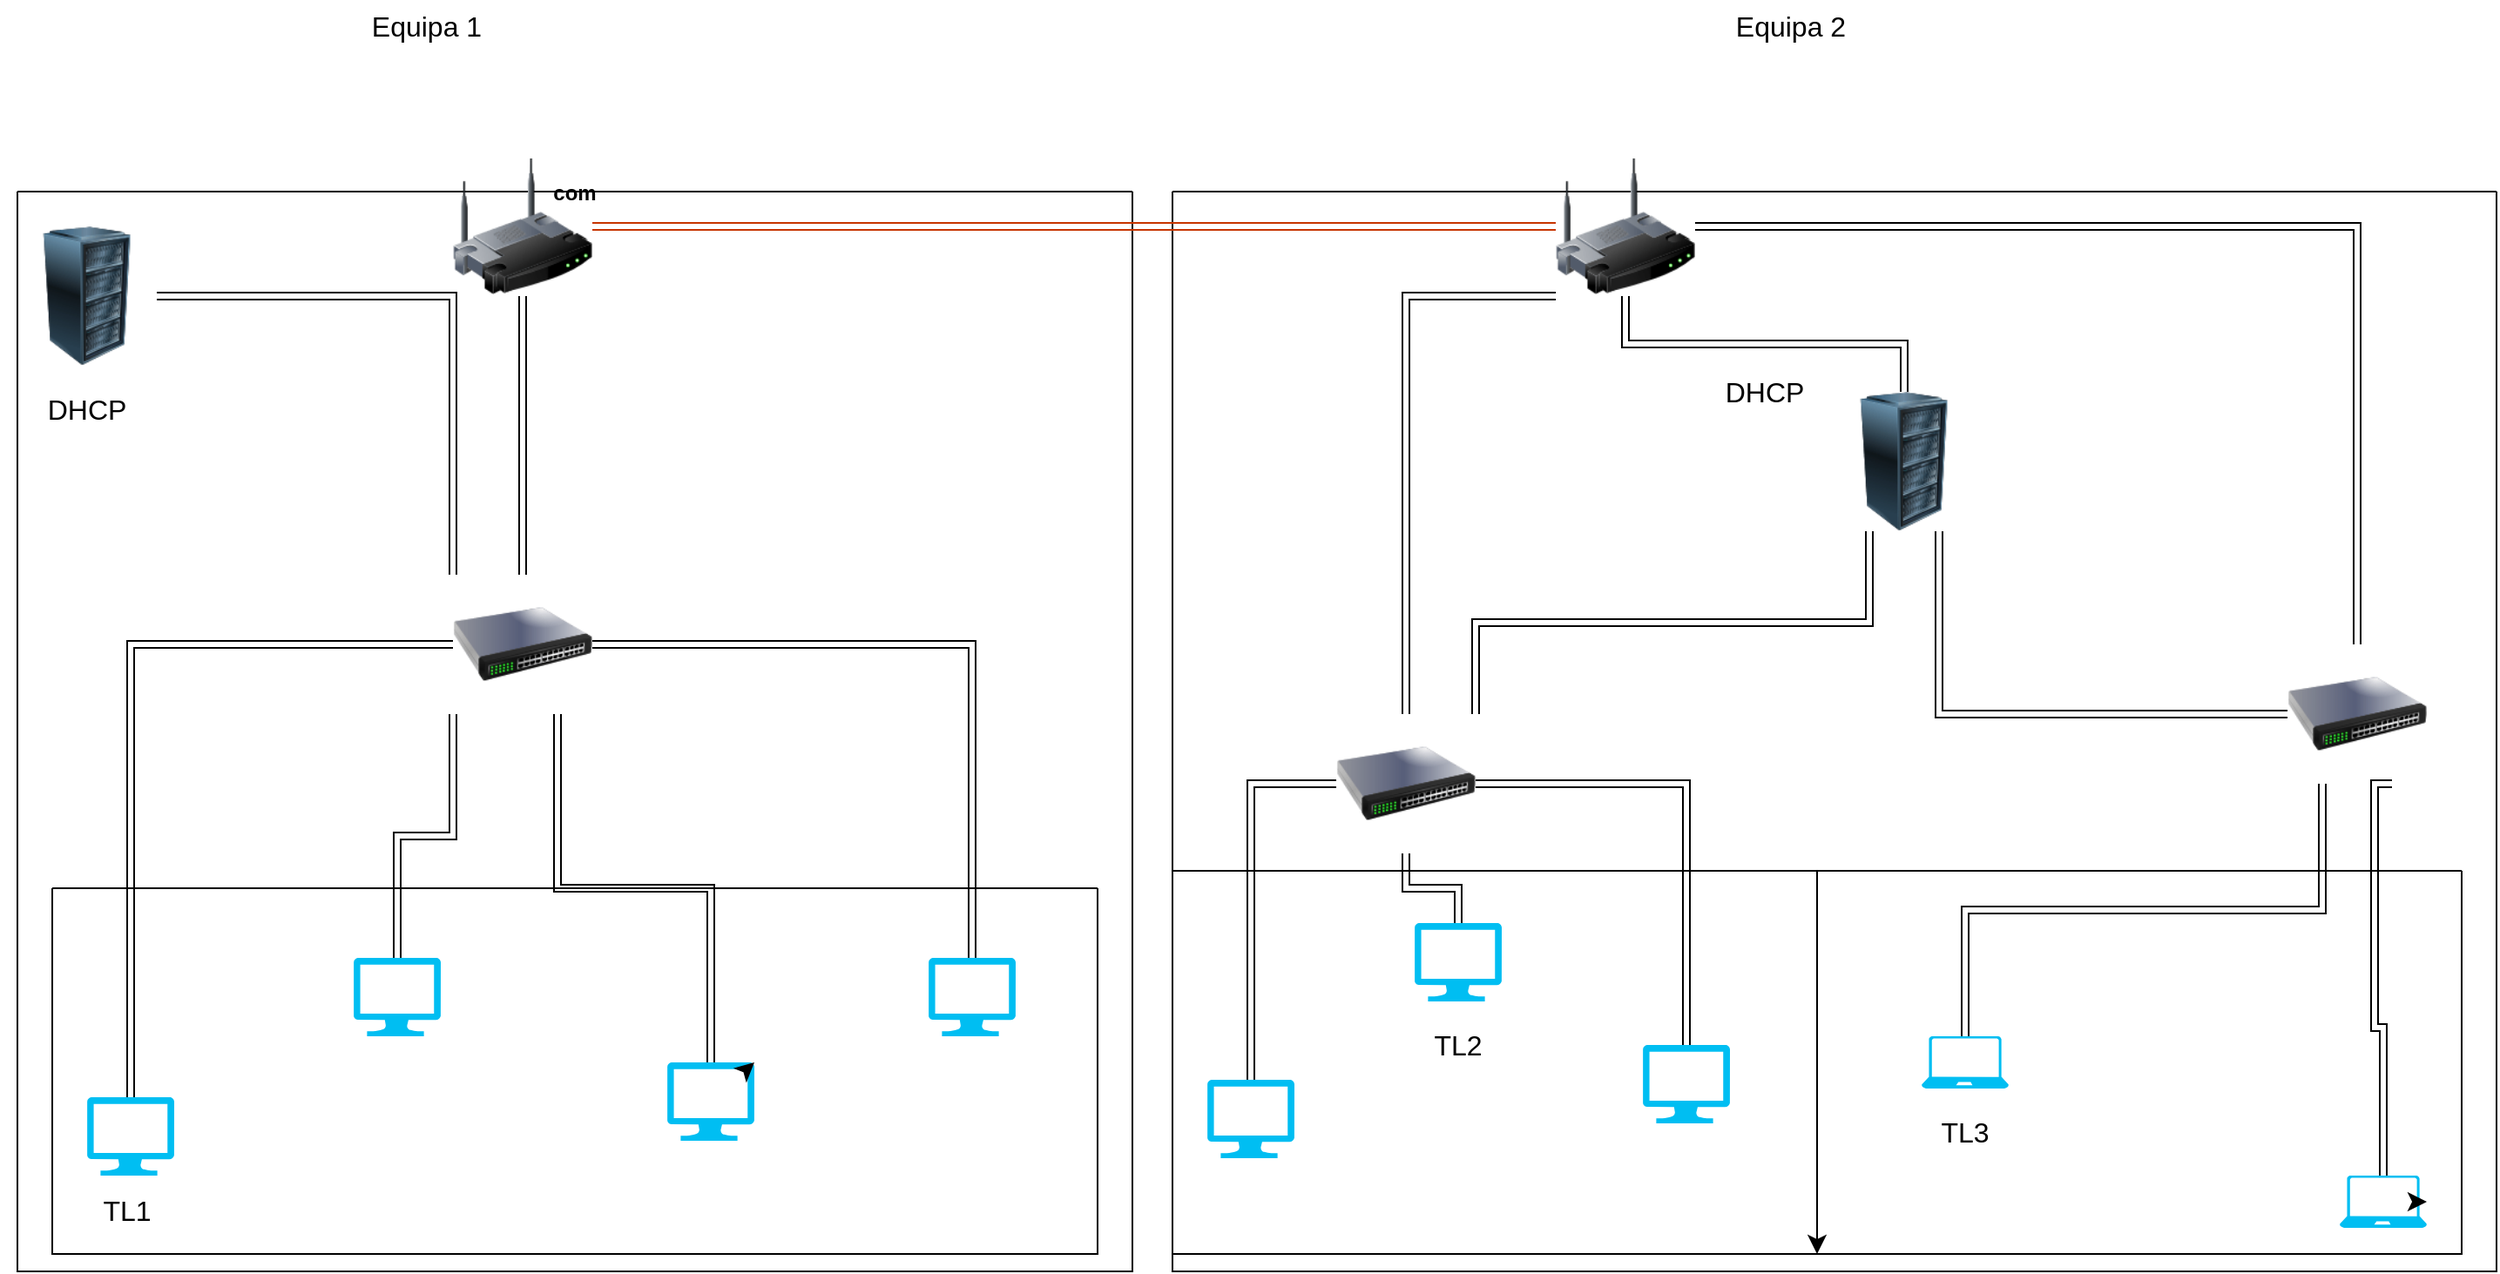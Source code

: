 <mxfile version="28.2.5">
  <diagram name="Página-1" id="ykfsSBEnSIshF7QIrtzn">
    <mxGraphModel dx="2253" dy="819" grid="1" gridSize="10" guides="1" tooltips="1" connect="1" arrows="1" fold="1" page="1" pageScale="1" pageWidth="827" pageHeight="1169" math="0" shadow="0">
      <root>
        <mxCell id="0" />
        <mxCell id="1" parent="0" />
        <mxCell id="sLBjIFUICJLkDPYboqEZ-1" value="" style="swimlane;startSize=0;" parent="1" vertex="1">
          <mxGeometry x="250" y="110" width="760" height="620" as="geometry" />
        </mxCell>
        <mxCell id="WbFby21tOk09u4Y7-5KJ-54" style="edgeStyle=orthogonalEdgeStyle;rounded=0;orthogonalLoop=1;jettySize=auto;html=1;exitX=1;exitY=0;exitDx=0;exitDy=0;entryX=0.25;entryY=1;entryDx=0;entryDy=0;fontSize=12;shape=link;" edge="1" parent="sLBjIFUICJLkDPYboqEZ-1" source="sLBjIFUICJLkDPYboqEZ-17" target="WbFby21tOk09u4Y7-5KJ-37">
          <mxGeometry relative="1" as="geometry" />
        </mxCell>
        <mxCell id="sLBjIFUICJLkDPYboqEZ-17" value="" style="image;html=1;image=img/lib/clip_art/networking/Switch_128x128.png" parent="sLBjIFUICJLkDPYboqEZ-1" vertex="1">
          <mxGeometry x="94" y="300" width="80" height="80" as="geometry" />
        </mxCell>
        <mxCell id="WbFby21tOk09u4Y7-5KJ-55" style="edgeStyle=orthogonalEdgeStyle;rounded=0;orthogonalLoop=1;jettySize=auto;html=1;exitX=0;exitY=0.5;exitDx=0;exitDy=0;entryX=0.75;entryY=1;entryDx=0;entryDy=0;fontSize=12;shape=link;" edge="1" parent="sLBjIFUICJLkDPYboqEZ-1" source="sLBjIFUICJLkDPYboqEZ-18" target="WbFby21tOk09u4Y7-5KJ-37">
          <mxGeometry relative="1" as="geometry" />
        </mxCell>
        <mxCell id="sLBjIFUICJLkDPYboqEZ-18" value="" style="image;html=1;image=img/lib/clip_art/networking/Switch_128x128.png" parent="sLBjIFUICJLkDPYboqEZ-1" vertex="1">
          <mxGeometry x="640" y="260" width="80" height="80" as="geometry" />
        </mxCell>
        <mxCell id="WbFby21tOk09u4Y7-5KJ-56" style="edgeStyle=orthogonalEdgeStyle;rounded=0;orthogonalLoop=1;jettySize=auto;html=1;exitX=0.5;exitY=0;exitDx=0;exitDy=0;entryX=0.5;entryY=1;entryDx=0;entryDy=0;fontSize=12;shape=link;" edge="1" parent="sLBjIFUICJLkDPYboqEZ-1" source="WbFby21tOk09u4Y7-5KJ-37" target="sLBjIFUICJLkDPYboqEZ-20">
          <mxGeometry relative="1" as="geometry" />
        </mxCell>
        <mxCell id="WbFby21tOk09u4Y7-5KJ-37" value="" style="image;html=1;image=img/lib/clip_art/computers/Server_Rack_128x128.png" vertex="1" parent="sLBjIFUICJLkDPYboqEZ-1">
          <mxGeometry x="380" y="115" width="80" height="80" as="geometry" />
        </mxCell>
        <mxCell id="sLBjIFUICJLkDPYboqEZ-20" value="" style="image;html=1;image=img/lib/clip_art/networking/Wireless_Router_128x128.png" parent="sLBjIFUICJLkDPYboqEZ-1" vertex="1">
          <mxGeometry x="220" y="-20" width="80" height="80" as="geometry" />
        </mxCell>
        <mxCell id="WbFby21tOk09u4Y7-5KJ-34" style="edgeStyle=orthogonalEdgeStyle;rounded=0;orthogonalLoop=1;jettySize=auto;html=1;entryX=1;entryY=0.5;entryDx=0;entryDy=0;fontSize=12;shape=link;exitX=0.5;exitY=0;exitDx=0;exitDy=0;" edge="1" parent="sLBjIFUICJLkDPYboqEZ-1" source="sLBjIFUICJLkDPYboqEZ-18" target="sLBjIFUICJLkDPYboqEZ-20">
          <mxGeometry relative="1" as="geometry" />
        </mxCell>
        <mxCell id="WbFby21tOk09u4Y7-5KJ-33" style="edgeStyle=orthogonalEdgeStyle;rounded=0;orthogonalLoop=1;jettySize=auto;html=1;exitX=0.5;exitY=0;exitDx=0;exitDy=0;entryX=0;entryY=1;entryDx=0;entryDy=0;fontSize=12;shape=link;" edge="1" parent="sLBjIFUICJLkDPYboqEZ-1" source="sLBjIFUICJLkDPYboqEZ-17" target="sLBjIFUICJLkDPYboqEZ-20">
          <mxGeometry relative="1" as="geometry">
            <Array as="points">
              <mxPoint x="134" y="60" />
            </Array>
          </mxGeometry>
        </mxCell>
        <mxCell id="WbFby21tOk09u4Y7-5KJ-52" value="DHCP" style="text;strokeColor=none;fillColor=none;html=1;align=center;verticalAlign=middle;whiteSpace=wrap;rounded=0;fontSize=16;" vertex="1" parent="sLBjIFUICJLkDPYboqEZ-1">
          <mxGeometry x="310" y="100" width="60" height="30" as="geometry" />
        </mxCell>
        <mxCell id="sLBjIFUICJLkDPYboqEZ-2" value="com" style="swimlane;startSize=0;" parent="1" vertex="1">
          <mxGeometry x="-413" y="110" width="640" height="620" as="geometry">
            <mxRectangle x="40" y="70" width="50" height="40" as="alternateBounds" />
          </mxGeometry>
        </mxCell>
        <mxCell id="sLBjIFUICJLkDPYboqEZ-6" value="" style="swimlane;startSize=0;" parent="sLBjIFUICJLkDPYboqEZ-2" vertex="1">
          <mxGeometry x="20" y="400" width="600" height="210" as="geometry">
            <mxRectangle x="10" y="170" width="50" height="40" as="alternateBounds" />
          </mxGeometry>
        </mxCell>
        <mxCell id="sLBjIFUICJLkDPYboqEZ-13" value="" style="verticalLabelPosition=bottom;html=1;verticalAlign=top;align=center;strokeColor=none;fillColor=#00BEF2;shape=mxgraph.azure.computer;pointerEvents=1;" parent="sLBjIFUICJLkDPYboqEZ-6" vertex="1">
          <mxGeometry x="173" y="40" width="50" height="45" as="geometry" />
        </mxCell>
        <mxCell id="sLBjIFUICJLkDPYboqEZ-14" value="" style="verticalLabelPosition=bottom;html=1;verticalAlign=top;align=center;strokeColor=none;fillColor=#00BEF2;shape=mxgraph.azure.computer;pointerEvents=1;" parent="sLBjIFUICJLkDPYboqEZ-6" vertex="1">
          <mxGeometry x="353" y="100" width="50" height="45" as="geometry" />
        </mxCell>
        <mxCell id="sLBjIFUICJLkDPYboqEZ-15" value="" style="verticalLabelPosition=bottom;html=1;verticalAlign=top;align=center;strokeColor=none;fillColor=#00BEF2;shape=mxgraph.azure.computer;pointerEvents=1;" parent="sLBjIFUICJLkDPYboqEZ-6" vertex="1">
          <mxGeometry x="503" y="40" width="50" height="45" as="geometry" />
        </mxCell>
        <mxCell id="WbFby21tOk09u4Y7-5KJ-48" style="edgeStyle=none;curved=1;rounded=0;orthogonalLoop=1;jettySize=auto;html=1;exitX=0.98;exitY=0.02;exitDx=0;exitDy=0;exitPerimeter=0;fontSize=12;startSize=8;endSize=8;" edge="1" parent="sLBjIFUICJLkDPYboqEZ-6" source="sLBjIFUICJLkDPYboqEZ-14" target="sLBjIFUICJLkDPYboqEZ-14">
          <mxGeometry relative="1" as="geometry" />
        </mxCell>
        <mxCell id="WbFby21tOk09u4Y7-5KJ-62" value="TL1" style="text;strokeColor=none;fillColor=none;html=1;align=center;verticalAlign=middle;whiteSpace=wrap;rounded=0;fontSize=16;" vertex="1" parent="sLBjIFUICJLkDPYboqEZ-6">
          <mxGeometry x="13" y="170" width="60" height="30" as="geometry" />
        </mxCell>
        <mxCell id="WbFby21tOk09u4Y7-5KJ-24" style="edgeStyle=orthogonalEdgeStyle;rounded=0;orthogonalLoop=1;jettySize=auto;html=1;exitX=0.5;exitY=0;exitDx=0;exitDy=0;fontSize=12;shape=link;strokeColor=none;" edge="1" parent="sLBjIFUICJLkDPYboqEZ-2" source="sLBjIFUICJLkDPYboqEZ-16" target="sLBjIFUICJLkDPYboqEZ-2">
          <mxGeometry relative="1" as="geometry">
            <Array as="points">
              <mxPoint x="195" y="30" />
              <mxPoint x="195" y="30" />
            </Array>
          </mxGeometry>
        </mxCell>
        <mxCell id="WbFby21tOk09u4Y7-5KJ-47" style="edgeStyle=orthogonalEdgeStyle;rounded=0;orthogonalLoop=1;jettySize=auto;html=1;exitX=0;exitY=0;exitDx=0;exitDy=0;entryX=1;entryY=0.5;entryDx=0;entryDy=0;fontSize=12;shape=link;" edge="1" parent="sLBjIFUICJLkDPYboqEZ-2" source="sLBjIFUICJLkDPYboqEZ-16" target="WbFby21tOk09u4Y7-5KJ-36">
          <mxGeometry relative="1" as="geometry" />
        </mxCell>
        <mxCell id="sLBjIFUICJLkDPYboqEZ-16" value="" style="image;html=1;image=img/lib/clip_art/networking/Switch_128x128.png" parent="sLBjIFUICJLkDPYboqEZ-2" vertex="1">
          <mxGeometry x="250" y="220" width="80" height="80" as="geometry" />
        </mxCell>
        <mxCell id="WbFby21tOk09u4Y7-5KJ-3" style="edgeStyle=none;curved=1;rounded=0;orthogonalLoop=1;jettySize=auto;html=1;exitX=0;exitY=1;exitDx=0;exitDy=0;fontSize=12;startSize=8;endSize=8;" edge="1" parent="sLBjIFUICJLkDPYboqEZ-2" source="sLBjIFUICJLkDPYboqEZ-16" target="sLBjIFUICJLkDPYboqEZ-16">
          <mxGeometry relative="1" as="geometry" />
        </mxCell>
        <mxCell id="WbFby21tOk09u4Y7-5KJ-15" style="edgeStyle=orthogonalEdgeStyle;rounded=0;orthogonalLoop=1;jettySize=auto;html=1;exitX=0.5;exitY=0;exitDx=0;exitDy=0;exitPerimeter=0;entryX=0;entryY=0.5;entryDx=0;entryDy=0;fontSize=12;strokeColor=default;shape=link;" edge="1" parent="sLBjIFUICJLkDPYboqEZ-2" source="sLBjIFUICJLkDPYboqEZ-12" target="sLBjIFUICJLkDPYboqEZ-16">
          <mxGeometry relative="1" as="geometry" />
        </mxCell>
        <mxCell id="WbFby21tOk09u4Y7-5KJ-16" style="edgeStyle=orthogonalEdgeStyle;rounded=0;orthogonalLoop=1;jettySize=auto;html=1;exitX=0.5;exitY=0;exitDx=0;exitDy=0;exitPerimeter=0;entryX=0;entryY=1;entryDx=0;entryDy=0;fontSize=12;shape=link;" edge="1" parent="sLBjIFUICJLkDPYboqEZ-2" source="sLBjIFUICJLkDPYboqEZ-13" target="sLBjIFUICJLkDPYboqEZ-16">
          <mxGeometry relative="1" as="geometry" />
        </mxCell>
        <mxCell id="WbFby21tOk09u4Y7-5KJ-20" style="edgeStyle=orthogonalEdgeStyle;rounded=0;orthogonalLoop=1;jettySize=auto;html=1;exitX=0.5;exitY=0;exitDx=0;exitDy=0;exitPerimeter=0;entryX=0.75;entryY=1;entryDx=0;entryDy=0;fontSize=12;shape=link;" edge="1" parent="sLBjIFUICJLkDPYboqEZ-2" source="sLBjIFUICJLkDPYboqEZ-14" target="sLBjIFUICJLkDPYboqEZ-16">
          <mxGeometry relative="1" as="geometry" />
        </mxCell>
        <mxCell id="WbFby21tOk09u4Y7-5KJ-21" style="edgeStyle=orthogonalEdgeStyle;rounded=0;orthogonalLoop=1;jettySize=auto;html=1;exitX=0.5;exitY=0;exitDx=0;exitDy=0;exitPerimeter=0;entryX=1;entryY=0.5;entryDx=0;entryDy=0;fontSize=12;shape=link;" edge="1" parent="sLBjIFUICJLkDPYboqEZ-2" source="sLBjIFUICJLkDPYboqEZ-15" target="sLBjIFUICJLkDPYboqEZ-16">
          <mxGeometry relative="1" as="geometry" />
        </mxCell>
        <mxCell id="WbFby21tOk09u4Y7-5KJ-36" value="" style="image;html=1;image=img/lib/clip_art/computers/Server_Rack_128x128.png" vertex="1" parent="sLBjIFUICJLkDPYboqEZ-2">
          <mxGeometry y="20" width="80" height="80" as="geometry" />
        </mxCell>
        <mxCell id="WbFby21tOk09u4Y7-5KJ-46" style="edgeStyle=none;curved=1;rounded=0;orthogonalLoop=1;jettySize=auto;html=1;exitX=1;exitY=0.75;exitDx=0;exitDy=0;entryX=1;entryY=0.75;entryDx=0;entryDy=0;fontSize=12;startSize=8;endSize=8;" edge="1" parent="sLBjIFUICJLkDPYboqEZ-2" source="WbFby21tOk09u4Y7-5KJ-36" target="WbFby21tOk09u4Y7-5KJ-36">
          <mxGeometry relative="1" as="geometry" />
        </mxCell>
        <mxCell id="sLBjIFUICJLkDPYboqEZ-19" value="" style="image;html=1;image=img/lib/clip_art/networking/Wireless_Router_128x128.png" parent="sLBjIFUICJLkDPYboqEZ-2" vertex="1">
          <mxGeometry x="250" y="-20" width="80" height="80" as="geometry" />
        </mxCell>
        <mxCell id="WbFby21tOk09u4Y7-5KJ-26" style="edgeStyle=orthogonalEdgeStyle;rounded=0;orthogonalLoop=1;jettySize=auto;html=1;exitX=0.5;exitY=0;exitDx=0;exitDy=0;entryX=0.5;entryY=1;entryDx=0;entryDy=0;fontSize=12;shape=link;" edge="1" parent="sLBjIFUICJLkDPYboqEZ-2" source="sLBjIFUICJLkDPYboqEZ-16" target="sLBjIFUICJLkDPYboqEZ-19">
          <mxGeometry relative="1" as="geometry" />
        </mxCell>
        <mxCell id="WbFby21tOk09u4Y7-5KJ-51" value="DHCP" style="text;strokeColor=none;fillColor=none;html=1;align=center;verticalAlign=middle;whiteSpace=wrap;rounded=0;fontSize=16;" vertex="1" parent="sLBjIFUICJLkDPYboqEZ-2">
          <mxGeometry x="10" y="110" width="60" height="30" as="geometry" />
        </mxCell>
        <mxCell id="sLBjIFUICJLkDPYboqEZ-12" value="" style="verticalLabelPosition=bottom;html=1;verticalAlign=top;align=center;strokeColor=none;fillColor=#00BEF2;shape=mxgraph.azure.computer;pointerEvents=1;direction=east;" parent="sLBjIFUICJLkDPYboqEZ-2" vertex="1">
          <mxGeometry x="40" y="520" width="50" height="45" as="geometry" />
        </mxCell>
        <mxCell id="sLBjIFUICJLkDPYboqEZ-3" style="edgeStyle=none;curved=1;rounded=0;orthogonalLoop=1;jettySize=auto;html=1;exitX=0;exitY=0;exitDx=0;exitDy=0;fontSize=12;startSize=8;endSize=8;" parent="1" source="sLBjIFUICJLkDPYboqEZ-2" target="sLBjIFUICJLkDPYboqEZ-2" edge="1">
          <mxGeometry relative="1" as="geometry" />
        </mxCell>
        <mxCell id="sLBjIFUICJLkDPYboqEZ-5" style="edgeStyle=none;curved=1;rounded=0;orthogonalLoop=1;jettySize=auto;html=1;exitX=0.5;exitY=0;exitDx=0;exitDy=0;fontSize=12;startSize=8;endSize=8;entryX=0.5;entryY=1;entryDx=0;entryDy=0;" parent="1" source="sLBjIFUICJLkDPYboqEZ-4" target="sLBjIFUICJLkDPYboqEZ-4" edge="1">
          <mxGeometry relative="1" as="geometry" />
        </mxCell>
        <mxCell id="sLBjIFUICJLkDPYboqEZ-4" value="" style="swimlane;startSize=0;" parent="1" vertex="1">
          <mxGeometry x="250" y="500" width="740" height="220" as="geometry">
            <mxRectangle x="430" y="430" width="50" height="40" as="alternateBounds" />
          </mxGeometry>
        </mxCell>
        <mxCell id="sLBjIFUICJLkDPYboqEZ-7" value="" style="verticalLabelPosition=bottom;html=1;verticalAlign=top;align=center;strokeColor=none;fillColor=#00BEF2;shape=mxgraph.azure.computer;pointerEvents=1;" parent="sLBjIFUICJLkDPYboqEZ-4" vertex="1">
          <mxGeometry x="20" y="120" width="50" height="45" as="geometry" />
        </mxCell>
        <mxCell id="sLBjIFUICJLkDPYboqEZ-8" value="" style="verticalLabelPosition=bottom;html=1;verticalAlign=top;align=center;strokeColor=none;fillColor=#00BEF2;shape=mxgraph.azure.computer;pointerEvents=1;" parent="sLBjIFUICJLkDPYboqEZ-4" vertex="1">
          <mxGeometry x="139" y="30" width="50" height="45" as="geometry" />
        </mxCell>
        <mxCell id="sLBjIFUICJLkDPYboqEZ-9" value="" style="verticalLabelPosition=bottom;html=1;verticalAlign=top;align=center;strokeColor=none;fillColor=#00BEF2;shape=mxgraph.azure.computer;pointerEvents=1;" parent="sLBjIFUICJLkDPYboqEZ-4" vertex="1">
          <mxGeometry x="270" y="100" width="50" height="45" as="geometry" />
        </mxCell>
        <mxCell id="sLBjIFUICJLkDPYboqEZ-10" value="" style="verticalLabelPosition=bottom;html=1;verticalAlign=top;align=center;strokeColor=none;fillColor=#00BEF2;shape=mxgraph.azure.laptop;pointerEvents=1;" parent="sLBjIFUICJLkDPYboqEZ-4" vertex="1">
          <mxGeometry x="670" y="175" width="50" height="30" as="geometry" />
        </mxCell>
        <mxCell id="sLBjIFUICJLkDPYboqEZ-11" value="" style="verticalLabelPosition=bottom;html=1;verticalAlign=top;align=center;strokeColor=none;fillColor=#00BEF2;shape=mxgraph.azure.laptop;pointerEvents=1;" parent="sLBjIFUICJLkDPYboqEZ-4" vertex="1">
          <mxGeometry x="430" y="95" width="50" height="30" as="geometry" />
        </mxCell>
        <mxCell id="WbFby21tOk09u4Y7-5KJ-49" style="edgeStyle=none;curved=1;rounded=0;orthogonalLoop=1;jettySize=auto;html=1;exitX=0.92;exitY=0.5;exitDx=0;exitDy=0;exitPerimeter=0;fontSize=12;startSize=8;endSize=8;" edge="1" parent="sLBjIFUICJLkDPYboqEZ-4" source="sLBjIFUICJLkDPYboqEZ-10" target="sLBjIFUICJLkDPYboqEZ-10">
          <mxGeometry relative="1" as="geometry" />
        </mxCell>
        <mxCell id="WbFby21tOk09u4Y7-5KJ-58" value="TL2" style="text;strokeColor=none;fillColor=none;html=1;align=center;verticalAlign=middle;whiteSpace=wrap;rounded=0;fontSize=16;" vertex="1" parent="sLBjIFUICJLkDPYboqEZ-4">
          <mxGeometry x="134" y="85" width="60" height="30" as="geometry" />
        </mxCell>
        <mxCell id="WbFby21tOk09u4Y7-5KJ-61" value="TL3" style="text;strokeColor=none;fillColor=none;html=1;align=center;verticalAlign=middle;whiteSpace=wrap;rounded=0;fontSize=16;" vertex="1" parent="sLBjIFUICJLkDPYboqEZ-4">
          <mxGeometry x="425" y="135" width="60" height="30" as="geometry" />
        </mxCell>
        <mxCell id="WbFby21tOk09u4Y7-5KJ-35" style="rounded=0;orthogonalLoop=1;jettySize=auto;html=1;exitX=0;exitY=0.5;exitDx=0;exitDy=0;entryX=1;entryY=0.5;entryDx=0;entryDy=0;fontSize=12;shape=link;edgeStyle=orthogonalEdgeStyle;fillColor=#fa6800;strokeColor=#C73500;" edge="1" parent="1" source="sLBjIFUICJLkDPYboqEZ-20" target="sLBjIFUICJLkDPYboqEZ-19">
          <mxGeometry relative="1" as="geometry" />
        </mxCell>
        <mxCell id="WbFby21tOk09u4Y7-5KJ-29" style="edgeStyle=orthogonalEdgeStyle;rounded=0;orthogonalLoop=1;jettySize=auto;html=1;exitX=0.5;exitY=0;exitDx=0;exitDy=0;exitPerimeter=0;entryX=0.5;entryY=1;entryDx=0;entryDy=0;fontSize=12;shape=link;" edge="1" parent="1" source="sLBjIFUICJLkDPYboqEZ-8" target="sLBjIFUICJLkDPYboqEZ-17">
          <mxGeometry relative="1" as="geometry" />
        </mxCell>
        <mxCell id="WbFby21tOk09u4Y7-5KJ-30" style="edgeStyle=orthogonalEdgeStyle;rounded=0;orthogonalLoop=1;jettySize=auto;html=1;exitX=0.5;exitY=0;exitDx=0;exitDy=0;exitPerimeter=0;entryX=1;entryY=0.5;entryDx=0;entryDy=0;fontSize=12;shape=link;" edge="1" parent="1" source="sLBjIFUICJLkDPYboqEZ-9" target="sLBjIFUICJLkDPYboqEZ-17">
          <mxGeometry relative="1" as="geometry" />
        </mxCell>
        <mxCell id="WbFby21tOk09u4Y7-5KJ-41" style="edgeStyle=orthogonalEdgeStyle;rounded=0;orthogonalLoop=1;jettySize=auto;html=1;exitX=0.5;exitY=0;exitDx=0;exitDy=0;exitPerimeter=0;entryX=0.25;entryY=1;entryDx=0;entryDy=0;fontSize=12;shape=link;" edge="1" parent="1" source="sLBjIFUICJLkDPYboqEZ-11" target="sLBjIFUICJLkDPYboqEZ-18">
          <mxGeometry relative="1" as="geometry" />
        </mxCell>
        <mxCell id="WbFby21tOk09u4Y7-5KJ-43" style="edgeStyle=orthogonalEdgeStyle;rounded=0;orthogonalLoop=1;jettySize=auto;html=1;exitX=0.5;exitY=0;exitDx=0;exitDy=0;exitPerimeter=0;entryX=0.75;entryY=1;entryDx=0;entryDy=0;fontSize=12;shape=link;" edge="1" parent="1" source="sLBjIFUICJLkDPYboqEZ-10" target="sLBjIFUICJLkDPYboqEZ-18">
          <mxGeometry relative="1" as="geometry">
            <Array as="points">
              <mxPoint x="945" y="590" />
              <mxPoint x="940" y="590" />
            </Array>
          </mxGeometry>
        </mxCell>
        <mxCell id="WbFby21tOk09u4Y7-5KJ-53" style="edgeStyle=orthogonalEdgeStyle;rounded=0;orthogonalLoop=1;jettySize=auto;html=1;exitX=0.5;exitY=0;exitDx=0;exitDy=0;exitPerimeter=0;entryX=0;entryY=0.5;entryDx=0;entryDy=0;fontSize=12;shape=link;" edge="1" parent="1" source="sLBjIFUICJLkDPYboqEZ-7" target="sLBjIFUICJLkDPYboqEZ-17">
          <mxGeometry relative="1" as="geometry" />
        </mxCell>
        <mxCell id="WbFby21tOk09u4Y7-5KJ-59" value="Equipa 1" style="text;strokeColor=none;fillColor=none;html=1;align=center;verticalAlign=middle;whiteSpace=wrap;rounded=0;fontSize=16;" vertex="1" parent="1">
          <mxGeometry x="-323" width="290" height="30" as="geometry" />
        </mxCell>
        <mxCell id="WbFby21tOk09u4Y7-5KJ-60" value="Equipa 2" style="text;strokeColor=none;fillColor=none;html=1;align=center;verticalAlign=middle;whiteSpace=wrap;rounded=0;fontSize=16;" vertex="1" parent="1">
          <mxGeometry x="520" width="170" height="30" as="geometry" />
        </mxCell>
      </root>
    </mxGraphModel>
  </diagram>
</mxfile>
